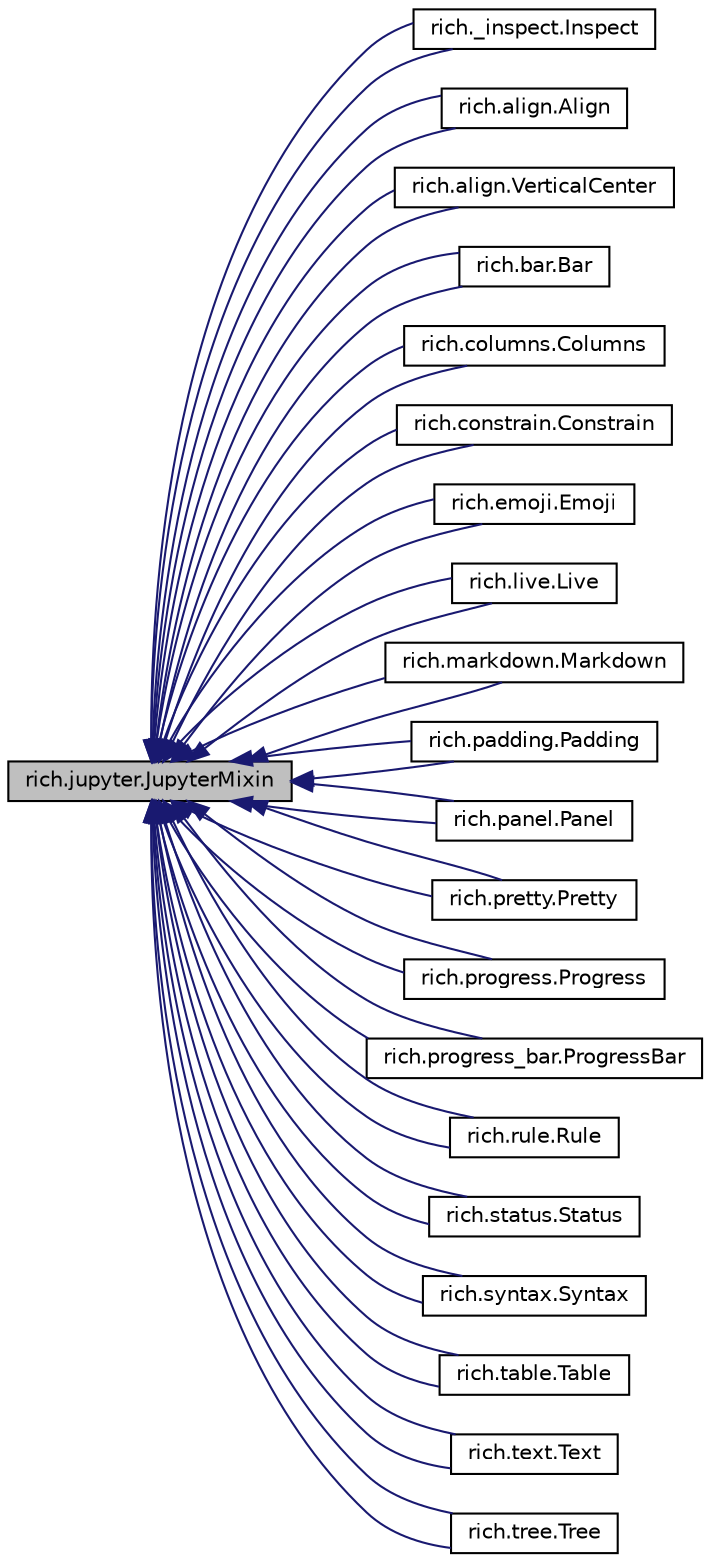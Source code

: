 digraph "rich.jupyter.JupyterMixin"
{
 // LATEX_PDF_SIZE
  edge [fontname="Helvetica",fontsize="10",labelfontname="Helvetica",labelfontsize="10"];
  node [fontname="Helvetica",fontsize="10",shape=record];
  rankdir="LR";
  Node1 [label="rich.jupyter.JupyterMixin",height=0.2,width=0.4,color="black", fillcolor="grey75", style="filled", fontcolor="black",tooltip=" "];
  Node1 -> Node2 [dir="back",color="midnightblue",fontsize="10",style="solid",fontname="Helvetica"];
  Node2 [label="rich._inspect.Inspect",height=0.2,width=0.4,color="black", fillcolor="white", style="filled",URL="$classrich_1_1__inspect_1_1Inspect.html",tooltip=" "];
  Node1 -> Node2 [dir="back",color="midnightblue",fontsize="10",style="solid",fontname="Helvetica"];
  Node1 -> Node3 [dir="back",color="midnightblue",fontsize="10",style="solid",fontname="Helvetica"];
  Node3 [label="rich.align.Align",height=0.2,width=0.4,color="black", fillcolor="white", style="filled",URL="$classrich_1_1align_1_1Align.html",tooltip=" "];
  Node1 -> Node3 [dir="back",color="midnightblue",fontsize="10",style="solid",fontname="Helvetica"];
  Node1 -> Node4 [dir="back",color="midnightblue",fontsize="10",style="solid",fontname="Helvetica"];
  Node4 [label="rich.align.VerticalCenter",height=0.2,width=0.4,color="black", fillcolor="white", style="filled",URL="$classrich_1_1align_1_1VerticalCenter.html",tooltip=" "];
  Node1 -> Node4 [dir="back",color="midnightblue",fontsize="10",style="solid",fontname="Helvetica"];
  Node1 -> Node5 [dir="back",color="midnightblue",fontsize="10",style="solid",fontname="Helvetica"];
  Node5 [label="rich.bar.Bar",height=0.2,width=0.4,color="black", fillcolor="white", style="filled",URL="$classrich_1_1bar_1_1Bar.html",tooltip=" "];
  Node1 -> Node5 [dir="back",color="midnightblue",fontsize="10",style="solid",fontname="Helvetica"];
  Node1 -> Node6 [dir="back",color="midnightblue",fontsize="10",style="solid",fontname="Helvetica"];
  Node6 [label="rich.columns.Columns",height=0.2,width=0.4,color="black", fillcolor="white", style="filled",URL="$classrich_1_1columns_1_1Columns.html",tooltip=" "];
  Node1 -> Node6 [dir="back",color="midnightblue",fontsize="10",style="solid",fontname="Helvetica"];
  Node1 -> Node7 [dir="back",color="midnightblue",fontsize="10",style="solid",fontname="Helvetica"];
  Node7 [label="rich.constrain.Constrain",height=0.2,width=0.4,color="black", fillcolor="white", style="filled",URL="$classrich_1_1constrain_1_1Constrain.html",tooltip=" "];
  Node1 -> Node7 [dir="back",color="midnightblue",fontsize="10",style="solid",fontname="Helvetica"];
  Node1 -> Node8 [dir="back",color="midnightblue",fontsize="10",style="solid",fontname="Helvetica"];
  Node8 [label="rich.emoji.Emoji",height=0.2,width=0.4,color="black", fillcolor="white", style="filled",URL="$classrich_1_1emoji_1_1Emoji.html",tooltip=" "];
  Node1 -> Node8 [dir="back",color="midnightblue",fontsize="10",style="solid",fontname="Helvetica"];
  Node1 -> Node9 [dir="back",color="midnightblue",fontsize="10",style="solid",fontname="Helvetica"];
  Node9 [label="rich.live.Live",height=0.2,width=0.4,color="black", fillcolor="white", style="filled",URL="$classrich_1_1live_1_1Live.html",tooltip=" "];
  Node1 -> Node9 [dir="back",color="midnightblue",fontsize="10",style="solid",fontname="Helvetica"];
  Node1 -> Node10 [dir="back",color="midnightblue",fontsize="10",style="solid",fontname="Helvetica"];
  Node10 [label="rich.markdown.Markdown",height=0.2,width=0.4,color="black", fillcolor="white", style="filled",URL="$classrich_1_1markdown_1_1Markdown.html",tooltip=" "];
  Node1 -> Node10 [dir="back",color="midnightblue",fontsize="10",style="solid",fontname="Helvetica"];
  Node1 -> Node11 [dir="back",color="midnightblue",fontsize="10",style="solid",fontname="Helvetica"];
  Node11 [label="rich.padding.Padding",height=0.2,width=0.4,color="black", fillcolor="white", style="filled",URL="$classrich_1_1padding_1_1Padding.html",tooltip=" "];
  Node1 -> Node11 [dir="back",color="midnightblue",fontsize="10",style="solid",fontname="Helvetica"];
  Node1 -> Node12 [dir="back",color="midnightblue",fontsize="10",style="solid",fontname="Helvetica"];
  Node12 [label="rich.panel.Panel",height=0.2,width=0.4,color="black", fillcolor="white", style="filled",URL="$classrich_1_1panel_1_1Panel.html",tooltip=" "];
  Node1 -> Node12 [dir="back",color="midnightblue",fontsize="10",style="solid",fontname="Helvetica"];
  Node1 -> Node13 [dir="back",color="midnightblue",fontsize="10",style="solid",fontname="Helvetica"];
  Node13 [label="rich.pretty.Pretty",height=0.2,width=0.4,color="black", fillcolor="white", style="filled",URL="$classrich_1_1pretty_1_1Pretty.html",tooltip=" "];
  Node1 -> Node13 [dir="back",color="midnightblue",fontsize="10",style="solid",fontname="Helvetica"];
  Node1 -> Node14 [dir="back",color="midnightblue",fontsize="10",style="solid",fontname="Helvetica"];
  Node14 [label="rich.progress.Progress",height=0.2,width=0.4,color="black", fillcolor="white", style="filled",URL="$classrich_1_1progress_1_1Progress.html",tooltip=" "];
  Node1 -> Node14 [dir="back",color="midnightblue",fontsize="10",style="solid",fontname="Helvetica"];
  Node1 -> Node15 [dir="back",color="midnightblue",fontsize="10",style="solid",fontname="Helvetica"];
  Node15 [label="rich.progress_bar.ProgressBar",height=0.2,width=0.4,color="black", fillcolor="white", style="filled",URL="$classrich_1_1progress__bar_1_1ProgressBar.html",tooltip=" "];
  Node1 -> Node15 [dir="back",color="midnightblue",fontsize="10",style="solid",fontname="Helvetica"];
  Node1 -> Node16 [dir="back",color="midnightblue",fontsize="10",style="solid",fontname="Helvetica"];
  Node16 [label="rich.rule.Rule",height=0.2,width=0.4,color="black", fillcolor="white", style="filled",URL="$classrich_1_1rule_1_1Rule.html",tooltip=" "];
  Node1 -> Node16 [dir="back",color="midnightblue",fontsize="10",style="solid",fontname="Helvetica"];
  Node1 -> Node17 [dir="back",color="midnightblue",fontsize="10",style="solid",fontname="Helvetica"];
  Node17 [label="rich.status.Status",height=0.2,width=0.4,color="black", fillcolor="white", style="filled",URL="$classrich_1_1status_1_1Status.html",tooltip=" "];
  Node1 -> Node17 [dir="back",color="midnightblue",fontsize="10",style="solid",fontname="Helvetica"];
  Node1 -> Node18 [dir="back",color="midnightblue",fontsize="10",style="solid",fontname="Helvetica"];
  Node18 [label="rich.syntax.Syntax",height=0.2,width=0.4,color="black", fillcolor="white", style="filled",URL="$classrich_1_1syntax_1_1Syntax.html",tooltip=" "];
  Node1 -> Node18 [dir="back",color="midnightblue",fontsize="10",style="solid",fontname="Helvetica"];
  Node1 -> Node19 [dir="back",color="midnightblue",fontsize="10",style="solid",fontname="Helvetica"];
  Node19 [label="rich.table.Table",height=0.2,width=0.4,color="black", fillcolor="white", style="filled",URL="$classrich_1_1table_1_1Table.html",tooltip=" "];
  Node1 -> Node19 [dir="back",color="midnightblue",fontsize="10",style="solid",fontname="Helvetica"];
  Node1 -> Node20 [dir="back",color="midnightblue",fontsize="10",style="solid",fontname="Helvetica"];
  Node20 [label="rich.text.Text",height=0.2,width=0.4,color="black", fillcolor="white", style="filled",URL="$classrich_1_1text_1_1Text.html",tooltip=" "];
  Node1 -> Node20 [dir="back",color="midnightblue",fontsize="10",style="solid",fontname="Helvetica"];
  Node1 -> Node21 [dir="back",color="midnightblue",fontsize="10",style="solid",fontname="Helvetica"];
  Node21 [label="rich.tree.Tree",height=0.2,width=0.4,color="black", fillcolor="white", style="filled",URL="$classrich_1_1tree_1_1Tree.html",tooltip=" "];
  Node1 -> Node21 [dir="back",color="midnightblue",fontsize="10",style="solid",fontname="Helvetica"];
}
